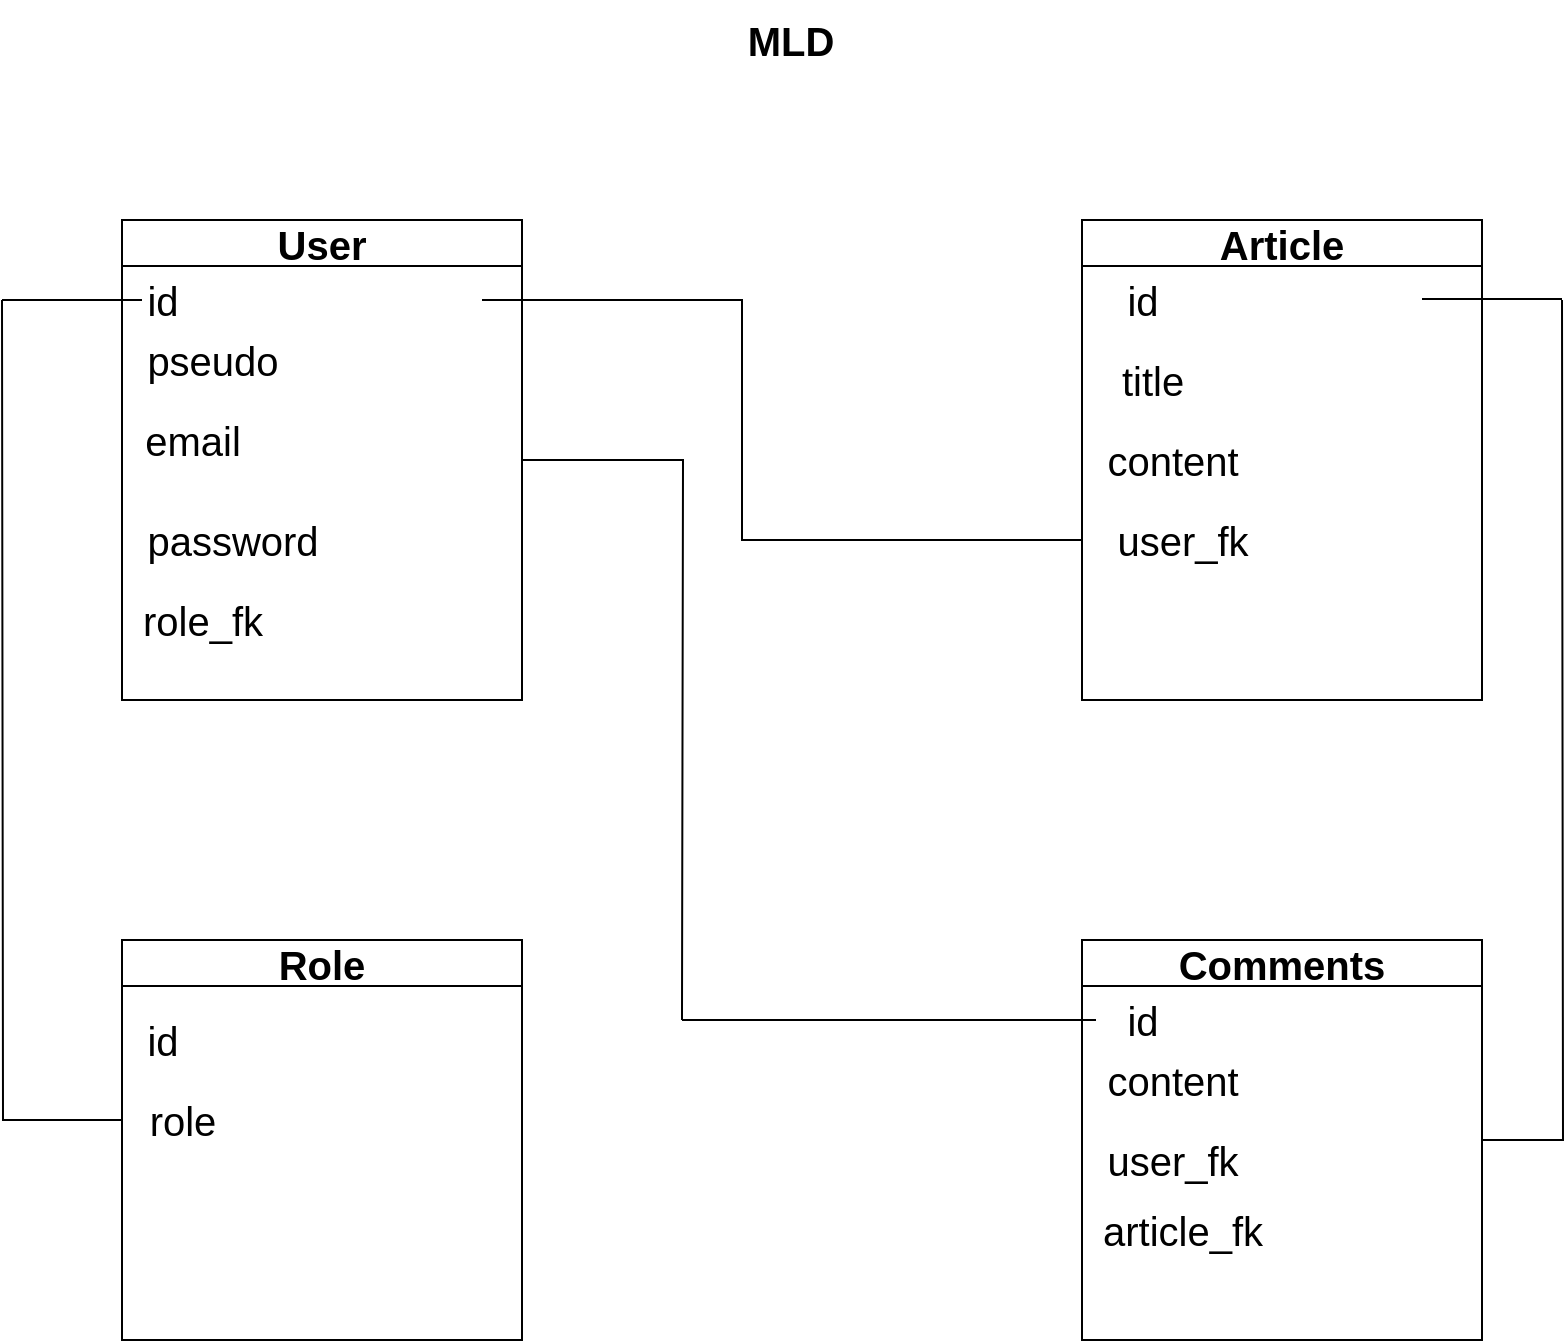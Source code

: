 <mxfile version="20.8.18" type="device"><diagram name="Page-1" id="YyhVOQ10OgHWnV5gvsWs"><mxGraphModel dx="1225" dy="713" grid="1" gridSize="10" guides="1" tooltips="1" connect="1" arrows="1" fold="1" page="1" pageScale="1" pageWidth="827" pageHeight="1169" math="0" shadow="0"><root><mxCell id="0"/><mxCell id="1" parent="0"/><mxCell id="sG2AqKrAp4jKduxJAe3r-1" value="MLD" style="text;html=1;align=center;verticalAlign=middle;resizable=0;points=[];autosize=1;strokeColor=none;fillColor=none;fontSize=20;fontStyle=1" vertex="1" parent="1"><mxGeometry x="379" y="10" width="70" height="40" as="geometry"/></mxCell><mxCell id="sG2AqKrAp4jKduxJAe3r-40" style="edgeStyle=orthogonalEdgeStyle;rounded=0;orthogonalLoop=1;jettySize=auto;html=1;fontSize=20;endArrow=none;endFill=0;" edge="1" parent="1" source="sG2AqKrAp4jKduxJAe3r-2"><mxGeometry relative="1" as="geometry"><mxPoint x="360" y="520" as="targetPoint"/></mxGeometry></mxCell><mxCell id="sG2AqKrAp4jKduxJAe3r-2" value="User" style="swimlane;whiteSpace=wrap;html=1;fontSize=20;" vertex="1" parent="1"><mxGeometry x="80" y="120" width="200" height="240" as="geometry"/></mxCell><mxCell id="sG2AqKrAp4jKduxJAe3r-9" value="pseudo" style="text;html=1;align=center;verticalAlign=middle;resizable=0;points=[];autosize=1;strokeColor=none;fillColor=none;fontSize=20;" vertex="1" parent="sG2AqKrAp4jKduxJAe3r-2"><mxGeometry y="50" width="90" height="40" as="geometry"/></mxCell><mxCell id="sG2AqKrAp4jKduxJAe3r-10" value="email" style="text;html=1;align=center;verticalAlign=middle;resizable=0;points=[];autosize=1;strokeColor=none;fillColor=none;fontSize=20;" vertex="1" parent="sG2AqKrAp4jKduxJAe3r-2"><mxGeometry y="90" width="70" height="40" as="geometry"/></mxCell><mxCell id="sG2AqKrAp4jKduxJAe3r-11" value="password" style="text;html=1;align=center;verticalAlign=middle;resizable=0;points=[];autosize=1;strokeColor=none;fillColor=none;fontSize=20;" vertex="1" parent="sG2AqKrAp4jKduxJAe3r-2"><mxGeometry y="140" width="110" height="40" as="geometry"/></mxCell><mxCell id="sG2AqKrAp4jKduxJAe3r-6" value="id" style="text;html=1;align=center;verticalAlign=middle;resizable=0;points=[];autosize=1;strokeColor=none;fillColor=none;fontSize=20;" vertex="1" parent="sG2AqKrAp4jKduxJAe3r-2"><mxGeometry y="20" width="40" height="40" as="geometry"/></mxCell><mxCell id="sG2AqKrAp4jKduxJAe3r-28" value="role_fk" style="text;html=1;align=center;verticalAlign=middle;resizable=0;points=[];autosize=1;strokeColor=none;fillColor=none;fontSize=20;" vertex="1" parent="sG2AqKrAp4jKduxJAe3r-2"><mxGeometry y="180" width="80" height="40" as="geometry"/></mxCell><mxCell id="sG2AqKrAp4jKduxJAe3r-3" value="Role" style="swimlane;whiteSpace=wrap;html=1;fontSize=20;" vertex="1" parent="1"><mxGeometry x="80" y="480" width="200" height="200" as="geometry"/></mxCell><mxCell id="sG2AqKrAp4jKduxJAe3r-15" value="id" style="text;html=1;align=center;verticalAlign=middle;resizable=0;points=[];autosize=1;strokeColor=none;fillColor=none;fontSize=20;" vertex="1" parent="sG2AqKrAp4jKduxJAe3r-3"><mxGeometry y="30" width="40" height="40" as="geometry"/></mxCell><mxCell id="sG2AqKrAp4jKduxJAe3r-17" value="role" style="text;html=1;align=center;verticalAlign=middle;resizable=0;points=[];autosize=1;strokeColor=none;fillColor=none;fontSize=20;" vertex="1" parent="sG2AqKrAp4jKduxJAe3r-3"><mxGeometry y="70" width="60" height="40" as="geometry"/></mxCell><mxCell id="sG2AqKrAp4jKduxJAe3r-32" style="edgeStyle=orthogonalEdgeStyle;rounded=0;orthogonalLoop=1;jettySize=auto;html=1;fontSize=20;endArrow=none;endFill=0;" edge="1" parent="1" source="sG2AqKrAp4jKduxJAe3r-4"><mxGeometry relative="1" as="geometry"><mxPoint x="800" y="160" as="targetPoint"/></mxGeometry></mxCell><mxCell id="sG2AqKrAp4jKduxJAe3r-4" value="Comments" style="swimlane;whiteSpace=wrap;html=1;fontSize=20;" vertex="1" parent="1"><mxGeometry x="560" y="480" width="200" height="200" as="geometry"/></mxCell><mxCell id="sG2AqKrAp4jKduxJAe3r-19" value="content" style="text;html=1;align=center;verticalAlign=middle;resizable=0;points=[];autosize=1;strokeColor=none;fillColor=none;fontSize=20;" vertex="1" parent="sG2AqKrAp4jKduxJAe3r-4"><mxGeometry y="50" width="90" height="40" as="geometry"/></mxCell><mxCell id="sG2AqKrAp4jKduxJAe3r-18" value="id" style="text;html=1;align=center;verticalAlign=middle;resizable=0;points=[];autosize=1;strokeColor=none;fillColor=none;fontSize=20;" vertex="1" parent="sG2AqKrAp4jKduxJAe3r-4"><mxGeometry x="10" y="20" width="40" height="40" as="geometry"/></mxCell><mxCell id="sG2AqKrAp4jKduxJAe3r-42" value="article_fk" style="text;html=1;align=center;verticalAlign=middle;resizable=0;points=[];autosize=1;strokeColor=none;fillColor=none;fontSize=20;" vertex="1" parent="sG2AqKrAp4jKduxJAe3r-4"><mxGeometry y="125" width="100" height="40" as="geometry"/></mxCell><mxCell id="sG2AqKrAp4jKduxJAe3r-43" value="user_fk" style="text;html=1;align=center;verticalAlign=middle;resizable=0;points=[];autosize=1;strokeColor=none;fillColor=none;fontSize=20;" vertex="1" parent="sG2AqKrAp4jKduxJAe3r-4"><mxGeometry y="90" width="90" height="40" as="geometry"/></mxCell><mxCell id="sG2AqKrAp4jKduxJAe3r-23" style="edgeStyle=orthogonalEdgeStyle;rounded=0;orthogonalLoop=1;jettySize=auto;html=1;fontSize=20;endArrow=none;endFill=0;" edge="1" parent="1" source="sG2AqKrAp4jKduxJAe3r-5"><mxGeometry relative="1" as="geometry"><mxPoint x="260" y="160" as="targetPoint"/><Array as="points"><mxPoint x="390" y="280"/><mxPoint x="390" y="160"/></Array></mxGeometry></mxCell><mxCell id="sG2AqKrAp4jKduxJAe3r-5" value="Article" style="swimlane;whiteSpace=wrap;html=1;fontSize=20;" vertex="1" parent="1"><mxGeometry x="560" y="120" width="200" height="240" as="geometry"/></mxCell><mxCell id="sG2AqKrAp4jKduxJAe3r-13" value="title" style="text;html=1;align=center;verticalAlign=middle;resizable=0;points=[];autosize=1;strokeColor=none;fillColor=none;fontSize=20;" vertex="1" parent="sG2AqKrAp4jKduxJAe3r-5"><mxGeometry x="10" y="60" width="50" height="40" as="geometry"/></mxCell><mxCell id="sG2AqKrAp4jKduxJAe3r-14" value="content" style="text;html=1;align=center;verticalAlign=middle;resizable=0;points=[];autosize=1;strokeColor=none;fillColor=none;fontSize=20;" vertex="1" parent="sG2AqKrAp4jKduxJAe3r-5"><mxGeometry y="100" width="90" height="40" as="geometry"/></mxCell><mxCell id="sG2AqKrAp4jKduxJAe3r-24" value="user_fk" style="text;html=1;align=center;verticalAlign=middle;resizable=0;points=[];autosize=1;strokeColor=none;fillColor=none;fontSize=20;" vertex="1" parent="sG2AqKrAp4jKduxJAe3r-5"><mxGeometry x="5" y="140" width="90" height="40" as="geometry"/></mxCell><mxCell id="sG2AqKrAp4jKduxJAe3r-12" value="id" style="text;html=1;align=center;verticalAlign=middle;resizable=0;points=[];autosize=1;strokeColor=none;fillColor=none;fontSize=20;" vertex="1" parent="sG2AqKrAp4jKduxJAe3r-5"><mxGeometry x="10" y="20" width="40" height="40" as="geometry"/></mxCell><mxCell id="sG2AqKrAp4jKduxJAe3r-33" value="" style="endArrow=none;html=1;rounded=0;fontSize=20;" edge="1" parent="sG2AqKrAp4jKduxJAe3r-5"><mxGeometry width="50" height="50" relative="1" as="geometry"><mxPoint x="170" y="39.5" as="sourcePoint"/><mxPoint x="240" y="39.5" as="targetPoint"/></mxGeometry></mxCell><mxCell id="sG2AqKrAp4jKduxJAe3r-26" style="edgeStyle=orthogonalEdgeStyle;rounded=0;orthogonalLoop=1;jettySize=auto;html=1;fontSize=20;endArrow=none;endFill=0;" edge="1" parent="1" source="sG2AqKrAp4jKduxJAe3r-17"><mxGeometry relative="1" as="geometry"><mxPoint x="20" y="160" as="targetPoint"/></mxGeometry></mxCell><mxCell id="sG2AqKrAp4jKduxJAe3r-27" value="" style="endArrow=none;html=1;rounded=0;fontSize=20;" edge="1" parent="1"><mxGeometry width="50" height="50" relative="1" as="geometry"><mxPoint x="20" y="160" as="sourcePoint"/><mxPoint x="90" y="160" as="targetPoint"/></mxGeometry></mxCell><mxCell id="sG2AqKrAp4jKduxJAe3r-41" value="" style="endArrow=none;html=1;rounded=0;fontSize=20;entryX=-0.075;entryY=0.5;entryDx=0;entryDy=0;entryPerimeter=0;" edge="1" parent="1" target="sG2AqKrAp4jKduxJAe3r-18"><mxGeometry width="50" height="50" relative="1" as="geometry"><mxPoint x="360" y="520" as="sourcePoint"/><mxPoint x="450" y="520" as="targetPoint"/></mxGeometry></mxCell></root></mxGraphModel></diagram></mxfile>